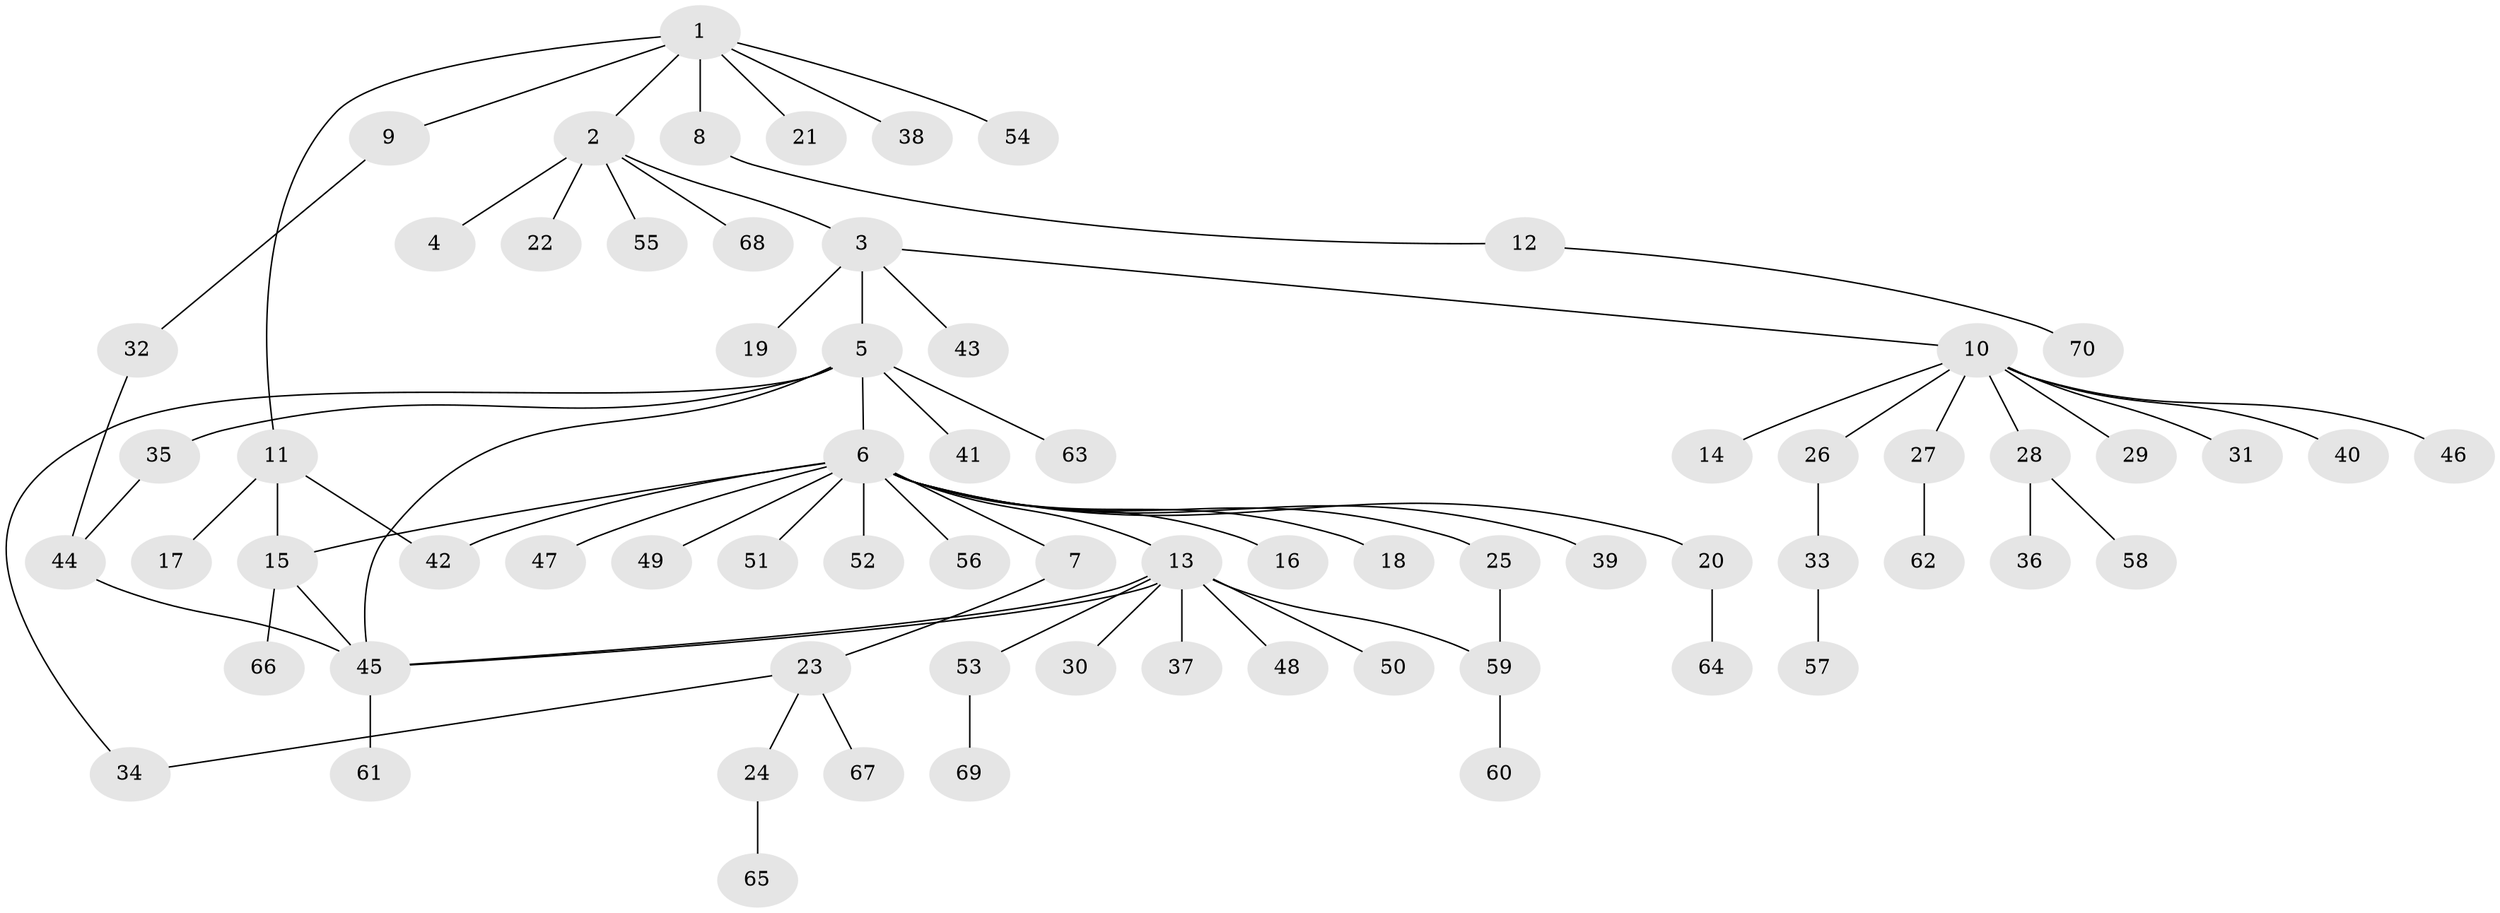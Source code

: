 // coarse degree distribution, {7: 0.04081632653061224, 5: 0.02040816326530612, 1: 0.6530612244897959, 6: 0.02040816326530612, 15: 0.02040816326530612, 2: 0.14285714285714285, 8: 0.02040816326530612, 4: 0.08163265306122448}
// Generated by graph-tools (version 1.1) at 2025/18/03/04/25 18:18:16]
// undirected, 70 vertices, 78 edges
graph export_dot {
graph [start="1"]
  node [color=gray90,style=filled];
  1;
  2;
  3;
  4;
  5;
  6;
  7;
  8;
  9;
  10;
  11;
  12;
  13;
  14;
  15;
  16;
  17;
  18;
  19;
  20;
  21;
  22;
  23;
  24;
  25;
  26;
  27;
  28;
  29;
  30;
  31;
  32;
  33;
  34;
  35;
  36;
  37;
  38;
  39;
  40;
  41;
  42;
  43;
  44;
  45;
  46;
  47;
  48;
  49;
  50;
  51;
  52;
  53;
  54;
  55;
  56;
  57;
  58;
  59;
  60;
  61;
  62;
  63;
  64;
  65;
  66;
  67;
  68;
  69;
  70;
  1 -- 2;
  1 -- 8;
  1 -- 9;
  1 -- 11;
  1 -- 21;
  1 -- 38;
  1 -- 54;
  2 -- 3;
  2 -- 4;
  2 -- 22;
  2 -- 55;
  2 -- 68;
  3 -- 5;
  3 -- 10;
  3 -- 19;
  3 -- 43;
  5 -- 6;
  5 -- 34;
  5 -- 35;
  5 -- 41;
  5 -- 45;
  5 -- 63;
  6 -- 7;
  6 -- 13;
  6 -- 15;
  6 -- 16;
  6 -- 18;
  6 -- 20;
  6 -- 25;
  6 -- 39;
  6 -- 42;
  6 -- 47;
  6 -- 49;
  6 -- 51;
  6 -- 52;
  6 -- 56;
  7 -- 23;
  8 -- 12;
  9 -- 32;
  10 -- 14;
  10 -- 26;
  10 -- 27;
  10 -- 28;
  10 -- 29;
  10 -- 31;
  10 -- 40;
  10 -- 46;
  11 -- 15;
  11 -- 17;
  11 -- 42;
  12 -- 70;
  13 -- 30;
  13 -- 37;
  13 -- 45;
  13 -- 45;
  13 -- 48;
  13 -- 50;
  13 -- 53;
  13 -- 59;
  15 -- 45;
  15 -- 66;
  20 -- 64;
  23 -- 24;
  23 -- 34;
  23 -- 67;
  24 -- 65;
  25 -- 59;
  26 -- 33;
  27 -- 62;
  28 -- 36;
  28 -- 58;
  32 -- 44;
  33 -- 57;
  35 -- 44;
  44 -- 45;
  45 -- 61;
  53 -- 69;
  59 -- 60;
}
